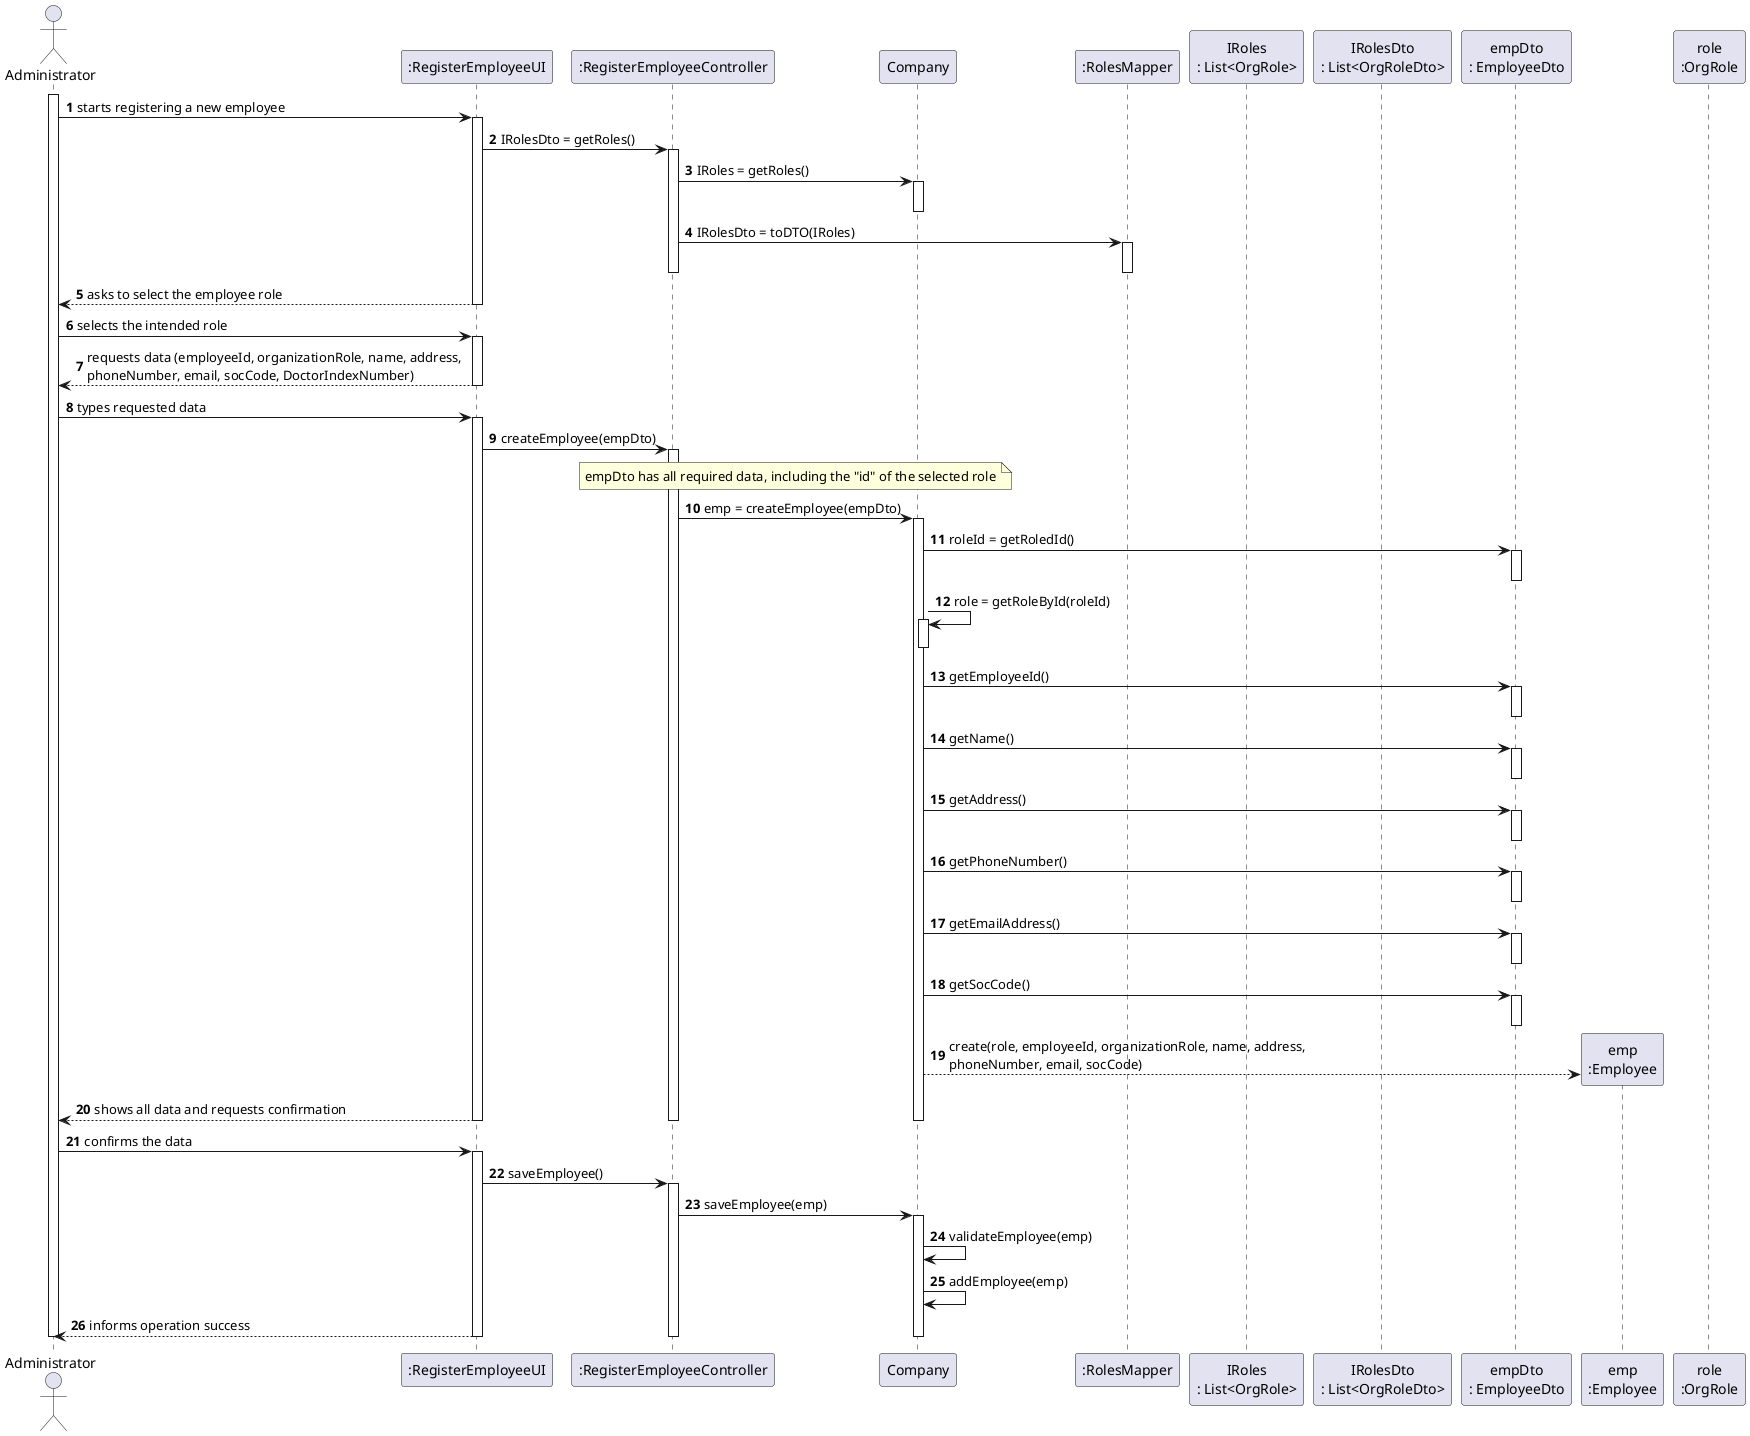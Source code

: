 @startuml
autonumber
'hide footbox
actor "Administrator" as ADM

participant ":RegisterEmployeeUI" as UI
participant ":RegisterEmployeeController" as CTRL
/'participant "ApplicationPOT" as _APP
participant "app\n:ApplicationPOT" as APP
participant "session\n:UserSession" as SESSAO'/
/'participant ":Platform" as PLAT'/
participant "Company" as ORG
participant ":RolesMapper" as ROLES_MAPPER
participant "IRoles\n: List<OrgRole>" as LIST_ORG_ROLE
participant "IRolesDto\n: List<OrgRoleDto>" as LIST_ORGROLE_DTO
participant "empDto\n: EmployeeDto" as EMP_DTO
/'participant "emp\n:Receptionist" as RECEPTIONIST
participant "emp\n:Doctor" as DOCTOR'/
participant "emp\n:Employee" as EMPLOYEE
participant "role\n:OrgRole"
/'participant "cat\n:Category" as CAT
participant "lc\n:List<Category>" as LIST_CAT'/

activate ADM
ADM -> UI : starts registering a new employee
activate UI

UI -> CTRL : IRolesDto = getRoles()
activate CTRL

CTRL -> ORG : IRoles = getRoles()
activate ORG
deactivate ORG

CTRL -> ROLES_MAPPER : IRolesDto = toDTO(IRoles)
activate ROLES_MAPPER
deactivate ROLES_MAPPER

deactivate CTRL

UI --> ADM : asks to select the employee role
deactivate UI

ADM -> UI : selects the intended role
activate UI

/'UI -> CTRL : lc=getTaskCategories()
activate CTRL'/

/'CTRL -> PLAT : lc=getTaskCategories()
activate PLAT
|||
deactivate PLAT
deactivate CTRL'/

UI --> ADM : requests data (employeeId, organizationRole, name, address, \nphoneNumber, email, socCode, DoctorIndexNumber)
/'deactivate PLAT'/
deactivate UI

ADM -> UI : types requested data
activate UI

UI -> CTRL : createEmployee(empDto)
activate CTRL

/'
CTRL -> PLAT : cat=getCategoryById(categoryId)
activate PLAT
|||
deactivate PLAT'/
/'
CTRL -> _APP: app = getInstance()
activate _APP
|||
deactivate _APP

CTRL -> APP: session = getCurrentSession()
activate APP
|||
deactivate APP

CTRL -> SESSAO: email = getUserEmail()
activate SESSAO
|||
deactivate SESSAO

CTRL -> PLAT: org = getOrganizationByUserEmail(email)
activate PLAT
|||
deactivate PLAT'/

note over CTRL, ORG
empDto has all required data, including the "id" of the selected role
end note
CTRL -> ORG: emp = createEmployee(empDto)
activate ORG

ORG -> EMP_DTO : roleId = getRoledId()
activate EMP_DTO
deactivate EMP_DTO

ORG -> ORG : role = getRoleById(roleId)
activate ORG
deactivate ORG

ORG -> EMP_DTO : getEmployeeId()
activate EMP_DTO
deactivate EMP_DTO

ORG -> EMP_DTO : getName()
activate EMP_DTO
deactivate EMP_DTO

ORG -> EMP_DTO : getAddress()
activate EMP_DTO
deactivate EMP_DTO

ORG -> EMP_DTO : getPhoneNumber()
activate EMP_DTO
deactivate EMP_DTO

ORG -> EMP_DTO : getEmailAddress()
activate EMP_DTO
deactivate EMP_DTO

ORG -> EMP_DTO : getSocCode()
activate EMP_DTO
deactivate EMP_DTO


ORG --> EMPLOYEE**: create(role, employeeId, organizationRole, name, address, \nphoneNumber, email, socCode)
/'ORG -> ORG: validateTask(task)'/


note over ORG
end note

/'PODIA COMENTAR'/
/'CTRL --> UI: result'/

UI --> ADM: shows all data and requests confirmation
deactivate ORG
/'deactivate PLAT'/
deactivate CTRL
deactivate UI

ADM -> UI : confirms the data
activate UI
UI -> CTRL : saveEmployee()
activate CTRL

CTRL -> ORG : saveEmployee(emp)
activate ORG

ORG -> ORG: validateEmployee(emp)
ORG -> ORG: addEmployee(emp)

/'PODIA COMENTAR'/
/'CTRL --> UI: result'/

UI --> ADM : informs operation success
deactivate ORG
deactivate CTRL
deactivate UI

deactivate ADM

@enduml